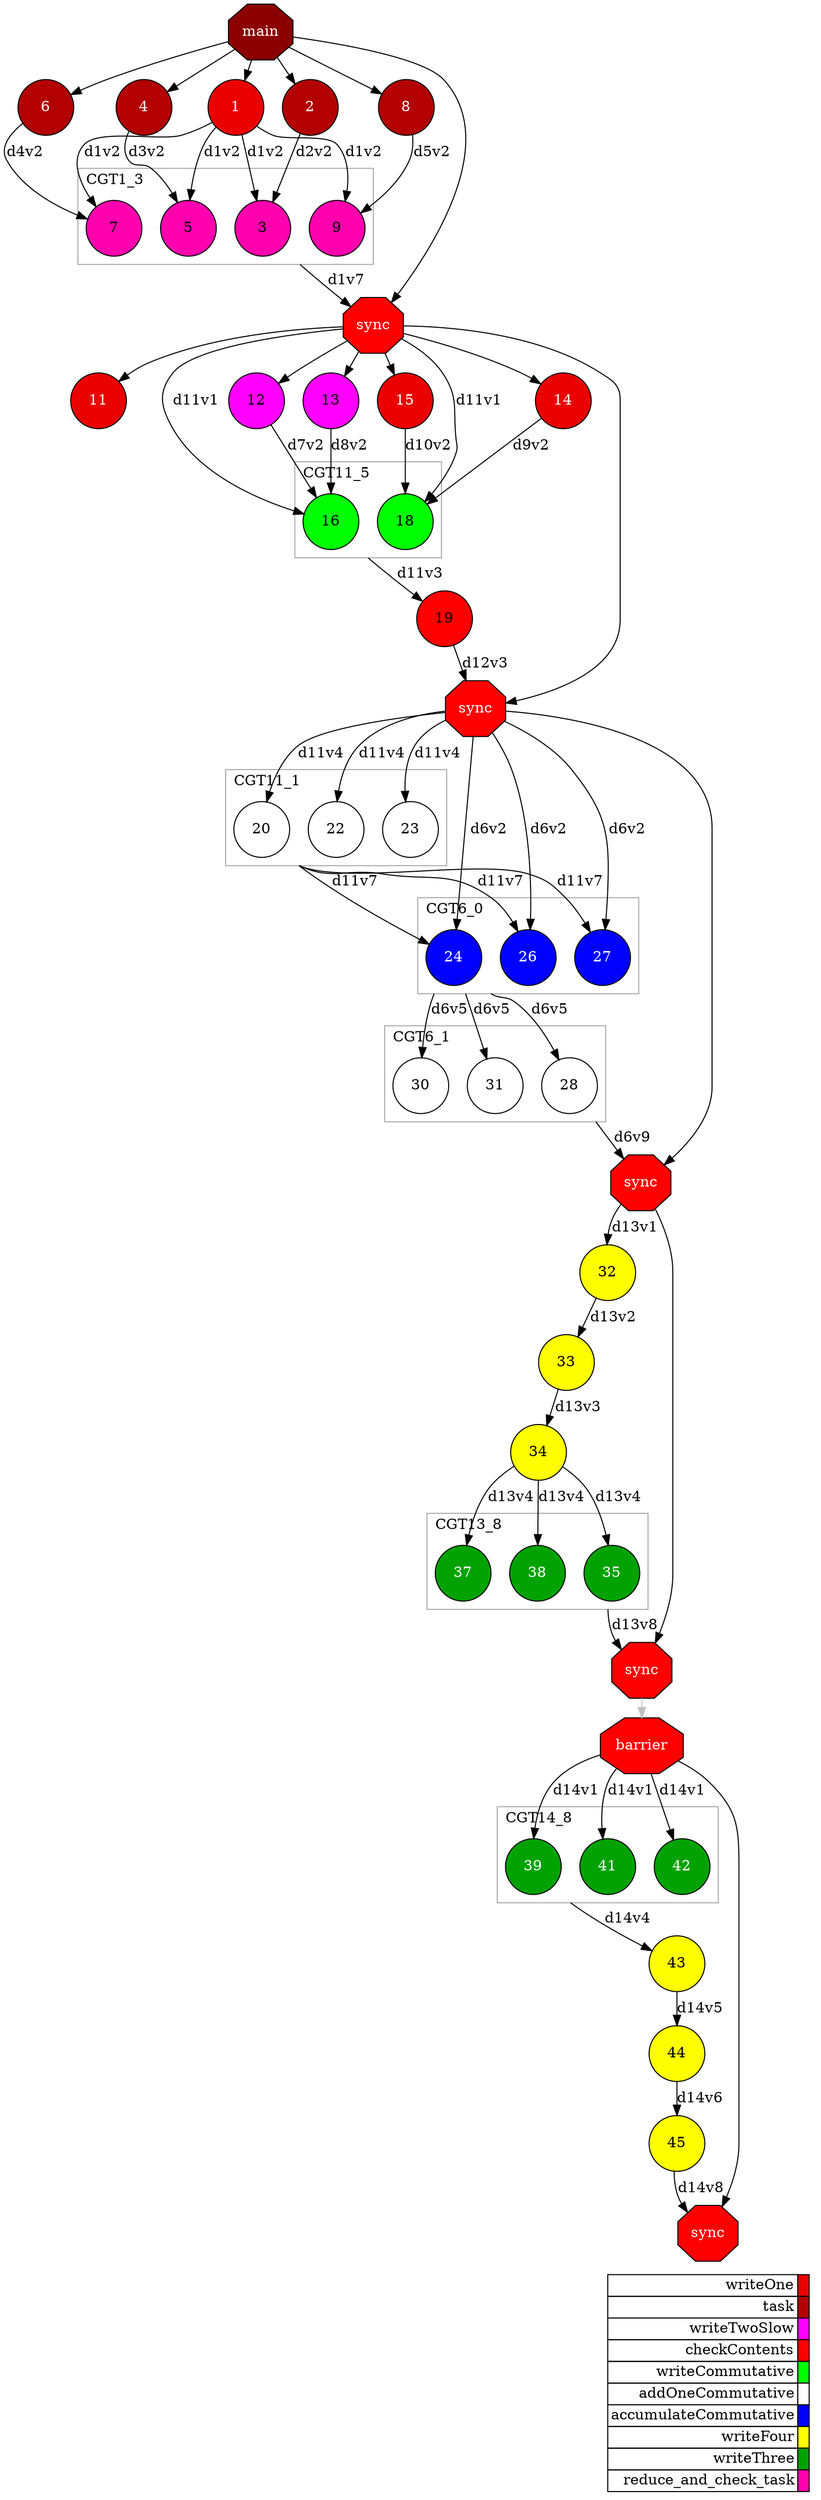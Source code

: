 digraph {
  rankdir=TB;
  labeljust="l";
  compound= true;
  subgraph dependence_graph {
    ranksep=0.20;
    node[height=0.75];

Synchro0[label="main", shape=octagon, style=filled fillcolor="#8B0000" fontcolor="#FFFFFF"];
1[shape=circle, style=filled fillcolor="#eb0000" fontcolor="#ffffff"];
Synchro0 -> 1;
2[shape=circle, style=filled fillcolor="#b30000" fontcolor="#ffffff"];
Synchro0 -> 2;
1 -> 3 [label="d1v2"];
2 -> 3 [label="d2v2"];
4[shape=circle, style=filled fillcolor="#b30000" fontcolor="#ffffff"];
Synchro0 -> 4;
1 -> 5 [label="d1v2"];
4 -> 5 [label="d3v2"];
6[shape=circle, style=filled fillcolor="#b30000" fontcolor="#ffffff"];
Synchro0 -> 6;
1 -> 7 [label="d1v2"];
6 -> 7 [label="d4v2"];
8[shape=circle, style=filled fillcolor="#b30000" fontcolor="#ffffff"];
Synchro0 -> 8;
1 -> 9 [label="d1v2"];
8 -> 9 [label="d5v2"];
Synchro1[label="sync", shape=octagon, style=filled fillcolor="#ff0000" fontcolor="#FFFFFF"];
Synchro0 -> Synchro1;
3 -> Synchro1 [label="d1v7"][ ltail="clusterCommutative1_3" ];
11[shape=circle, style=filled fillcolor="#eb0000" fontcolor="#ffffff"];
Synchro1 -> 11;
12[shape=circle, style=filled fillcolor="#ff00ff" fontcolor="#000000"];
Synchro1 -> 12;
13[shape=circle, style=filled fillcolor="#ff00ff" fontcolor="#000000"];
Synchro1 -> 13;
14[shape=circle, style=filled fillcolor="#eb0000" fontcolor="#ffffff"];
Synchro1 -> 14;
15[shape=circle, style=filled fillcolor="#eb0000" fontcolor="#ffffff"];
Synchro1 -> 15;
12 -> 16 [label="d7v2"];
13 -> 16 [label="d8v2"];
Synchro1 -> 16 [label="d11v1"];
14 -> 18 [label="d9v2"];
15 -> 18 [label="d10v2"];
Synchro1 -> 18 [label="d11v1"];
19[shape=circle, style=filled fillcolor="#ff0000" fontcolor="#000000"];
16 -> 19 [label="d11v3"][ ltail="clusterCommutative11_5" ];
subgraph clusterCommutative11_5 {
shape=rect;
node[height=0.75];
color="#A9A9A9";
rank=same;
label="CGT11_5";

16[shape=circle, style=filled fillcolor="#00ff00" fontcolor="#000000"];
18[shape=circle, style=filled fillcolor="#00ff00" fontcolor="#000000"];
}

Synchro2[label="sync", shape=octagon, style=filled fillcolor="#ff0000" fontcolor="#FFFFFF"];
Synchro1 -> Synchro2;
19 -> Synchro2 [label="d12v3"];
Synchro2 -> 20 [label="d11v4"];
Synchro2 -> 22 [label="d11v4"];
Synchro2 -> 23 [label="d11v4"];
20 -> 24 [label="d11v7"][ ltail="clusterCommutative11_1" ];
subgraph clusterCommutative11_1 {
shape=rect;
node[height=0.75];
color="#A9A9A9";
rank=same;
label="CGT11_1";

20[shape=circle, style=filled fillcolor="#ffffff" fontcolor="#000000"];
22[shape=circle, style=filled fillcolor="#ffffff" fontcolor="#000000"];
23[shape=circle, style=filled fillcolor="#ffffff" fontcolor="#000000"];
}

Synchro2 -> 24 [label="d6v2"];
20 -> 26 [label="d11v7"][ ltail="clusterCommutative11_1" ];
Synchro2 -> 26 [label="d6v2"];
20 -> 27 [label="d11v7"][ ltail="clusterCommutative11_1" ];
Synchro2 -> 27 [label="d6v2"];
subgraph clusterCommutative6_0 {
shape=rect;
node[height=0.75];
color="#A9A9A9";
rank=same;
label="CGT6_0";

24[shape=circle, style=filled fillcolor="#0000ff" fontcolor="#ffffff"];
26[shape=circle, style=filled fillcolor="#0000ff" fontcolor="#ffffff"];
27[shape=circle, style=filled fillcolor="#0000ff" fontcolor="#ffffff"];
}

24 -> 28 [label="d6v5"][ ltail="clusterCommutative6_0" ];
24 -> 30 [label="d6v5"][ ltail="clusterCommutative6_0" ];
24 -> 31 [label="d6v5"][ ltail="clusterCommutative6_0" ];
Synchro3[label="sync", shape=octagon, style=filled fillcolor="#ff0000" fontcolor="#FFFFFF"];
Synchro2 -> Synchro3;
28 -> Synchro3 [label="d6v9"][ ltail="clusterCommutative6_1" ];
32[shape=circle, style=filled fillcolor="#ffff00" fontcolor="#000000"];
Synchro3 -> 32 [label="d13v1"];
33[shape=circle, style=filled fillcolor="#ffff00" fontcolor="#000000"];
32 -> 33 [label="d13v2"];
34[shape=circle, style=filled fillcolor="#ffff00" fontcolor="#000000"];
33 -> 34 [label="d13v3"];
34 -> 35 [label="d13v4"];
34 -> 37 [label="d13v4"];
34 -> 38 [label="d13v4"];
Synchro4[label="sync", shape=octagon, style=filled fillcolor="#ff0000" fontcolor="#FFFFFF"];
Synchro3 -> Synchro4;
35 -> Synchro4 [label="d13v8"][ ltail="clusterCommutative13_8" ];
subgraph clusterCommutative13_8 {
shape=rect;
node[height=0.75];
color="#A9A9A9";
rank=same;
label="CGT13_8";

35[shape=circle, style=filled fillcolor="#00a200" fontcolor="#ffffff"];
37[shape=circle, style=filled fillcolor="#00a200" fontcolor="#ffffff"];
38[shape=circle, style=filled fillcolor="#00a200" fontcolor="#ffffff"];
}

subgraph clusterCommutative1_3 {
shape=rect;
node[height=0.75];
color="#A9A9A9";
rank=same;
label="CGT1_3";

3[shape=circle, style=filled fillcolor="#ff00ae" fontcolor="#000000"];
5[shape=circle, style=filled fillcolor="#ff00ae" fontcolor="#000000"];
7[shape=circle, style=filled fillcolor="#ff00ae" fontcolor="#000000"];
9[shape=circle, style=filled fillcolor="#ff00ae" fontcolor="#000000"];
}

subgraph clusterCommutative6_1 {
shape=rect;
node[height=0.75];
color="#A9A9A9";
rank=same;
label="CGT6_1";

28[shape=circle, style=filled fillcolor="#ffffff" fontcolor="#000000"];
30[shape=circle, style=filled fillcolor="#ffffff" fontcolor="#000000"];
31[shape=circle, style=filled fillcolor="#ffffff" fontcolor="#000000"];
}

Synchro5[label="barrier", shape=octagon, style=filled fillcolor="#ff0000" fontcolor="#FFFFFF"];
Synchro4 -> Synchro5 [color=grey];
Synchro5 -> 39 [label="d14v1"];
Synchro5 -> 41 [label="d14v1"];
Synchro5 -> 42 [label="d14v1"];
43[shape=circle, style=filled fillcolor="#ffff00" fontcolor="#000000"];
39 -> 43 [label="d14v4"][ ltail="clusterCommutative14_8" ];
subgraph clusterCommutative14_8 {
shape=rect;
node[height=0.75];
color="#A9A9A9";
rank=same;
label="CGT14_8";

39[shape=circle, style=filled fillcolor="#00a200" fontcolor="#ffffff"];
41[shape=circle, style=filled fillcolor="#00a200" fontcolor="#ffffff"];
42[shape=circle, style=filled fillcolor="#00a200" fontcolor="#ffffff"];
}

44[shape=circle, style=filled fillcolor="#ffff00" fontcolor="#000000"];
43 -> 44 [label="d14v5"];
45[shape=circle, style=filled fillcolor="#ffff00" fontcolor="#000000"];
44 -> 45 [label="d14v6"];
Synchro6[label="sync", shape=octagon, style=filled fillcolor="#ff0000" fontcolor="#FFFFFF"];
Synchro5 -> Synchro6;
45 -> Synchro6 [label="d14v8"];  }
  subgraph legend {
    rank=sink;
    node [shape=plaintext, height=0.75];
    ranksep=0.20;
    label = "Legend";
    key [label=<
      <table border="0" cellpadding="2" cellspacing="0" cellborder="1">
<tr>
<td align="right">writeOne</td>
<td bgcolor="#eb0000">&nbsp;</td>
</tr>
<tr>
<td align="right">task</td>
<td bgcolor="#b30000">&nbsp;</td>
</tr>
<tr>
<td align="right">writeTwoSlow</td>
<td bgcolor="#ff00ff">&nbsp;</td>
</tr>
<tr>
<td align="right">checkContents</td>
<td bgcolor="#ff0000">&nbsp;</td>
</tr>
<tr>
<td align="right">writeCommutative</td>
<td bgcolor="#00ff00">&nbsp;</td>
</tr>
<tr>
<td align="right">addOneCommutative</td>
<td bgcolor="#ffffff">&nbsp;</td>
</tr>
<tr>
<td align="right">accumulateCommutative</td>
<td bgcolor="#0000ff">&nbsp;</td>
</tr>
<tr>
<td align="right">writeFour</td>
<td bgcolor="#ffff00">&nbsp;</td>
</tr>
<tr>
<td align="right">writeThree</td>
<td bgcolor="#00a200">&nbsp;</td>
</tr>
<tr>
<td align="right">reduce_and_check_task</td>
<td bgcolor="#ff00ae">&nbsp;</td>
</tr>
      </table>
    >]
  }
}
